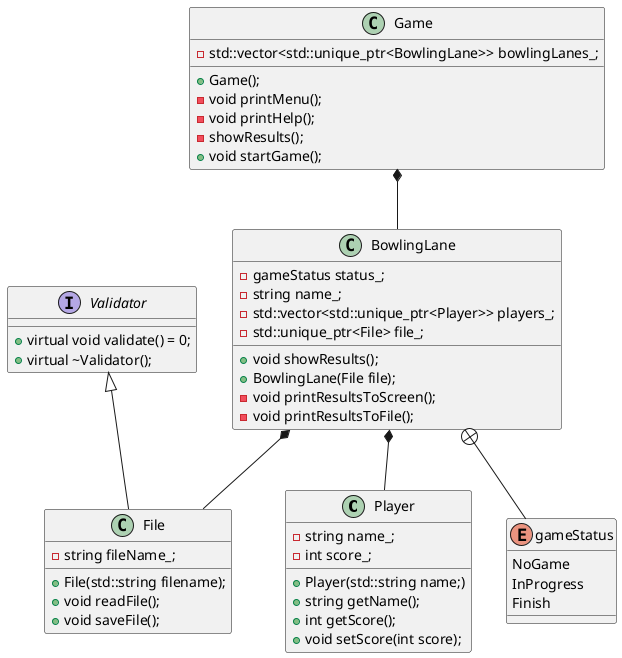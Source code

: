 @startuml Bowling

class Player{
    + Player(std::string name;)
    + string getName();
    + int getScore();
    + void setScore(int score);
    - string name_;
    - int score_;
}

enum gameStatus{
    NoGame
    InProgress
    Finish
}

class BowlingLane{
    + void showResults();
    + BowlingLane(File file);
    - gameStatus status_;
    - string name_;
    -std::vector<std::unique_ptr<Player>> players_;
    - void printResultsToScreen();
    - void printResultsToFile();
    -std::unique_ptr<File> file_;
}

class File{
    - string fileName_;
    + File(std::string filename);
    + void readFile();
    + void saveFile();
}

interface Validator{
    + virtual void validate() = 0;
    + virtual ~Validator();
}

class Game{
    + Game();
    -std::vector<std::unique_ptr<BowlingLane>> bowlingLanes_;
    - void printMenu();
    - void printHelp();
    - showResults();
    + void startGame();
}

Validator <|-- File
BowlingLane *-- Player
BowlingLane *-- File
BowlingLane +-- gameStatus
Game *-- BowlingLane

@enduml
